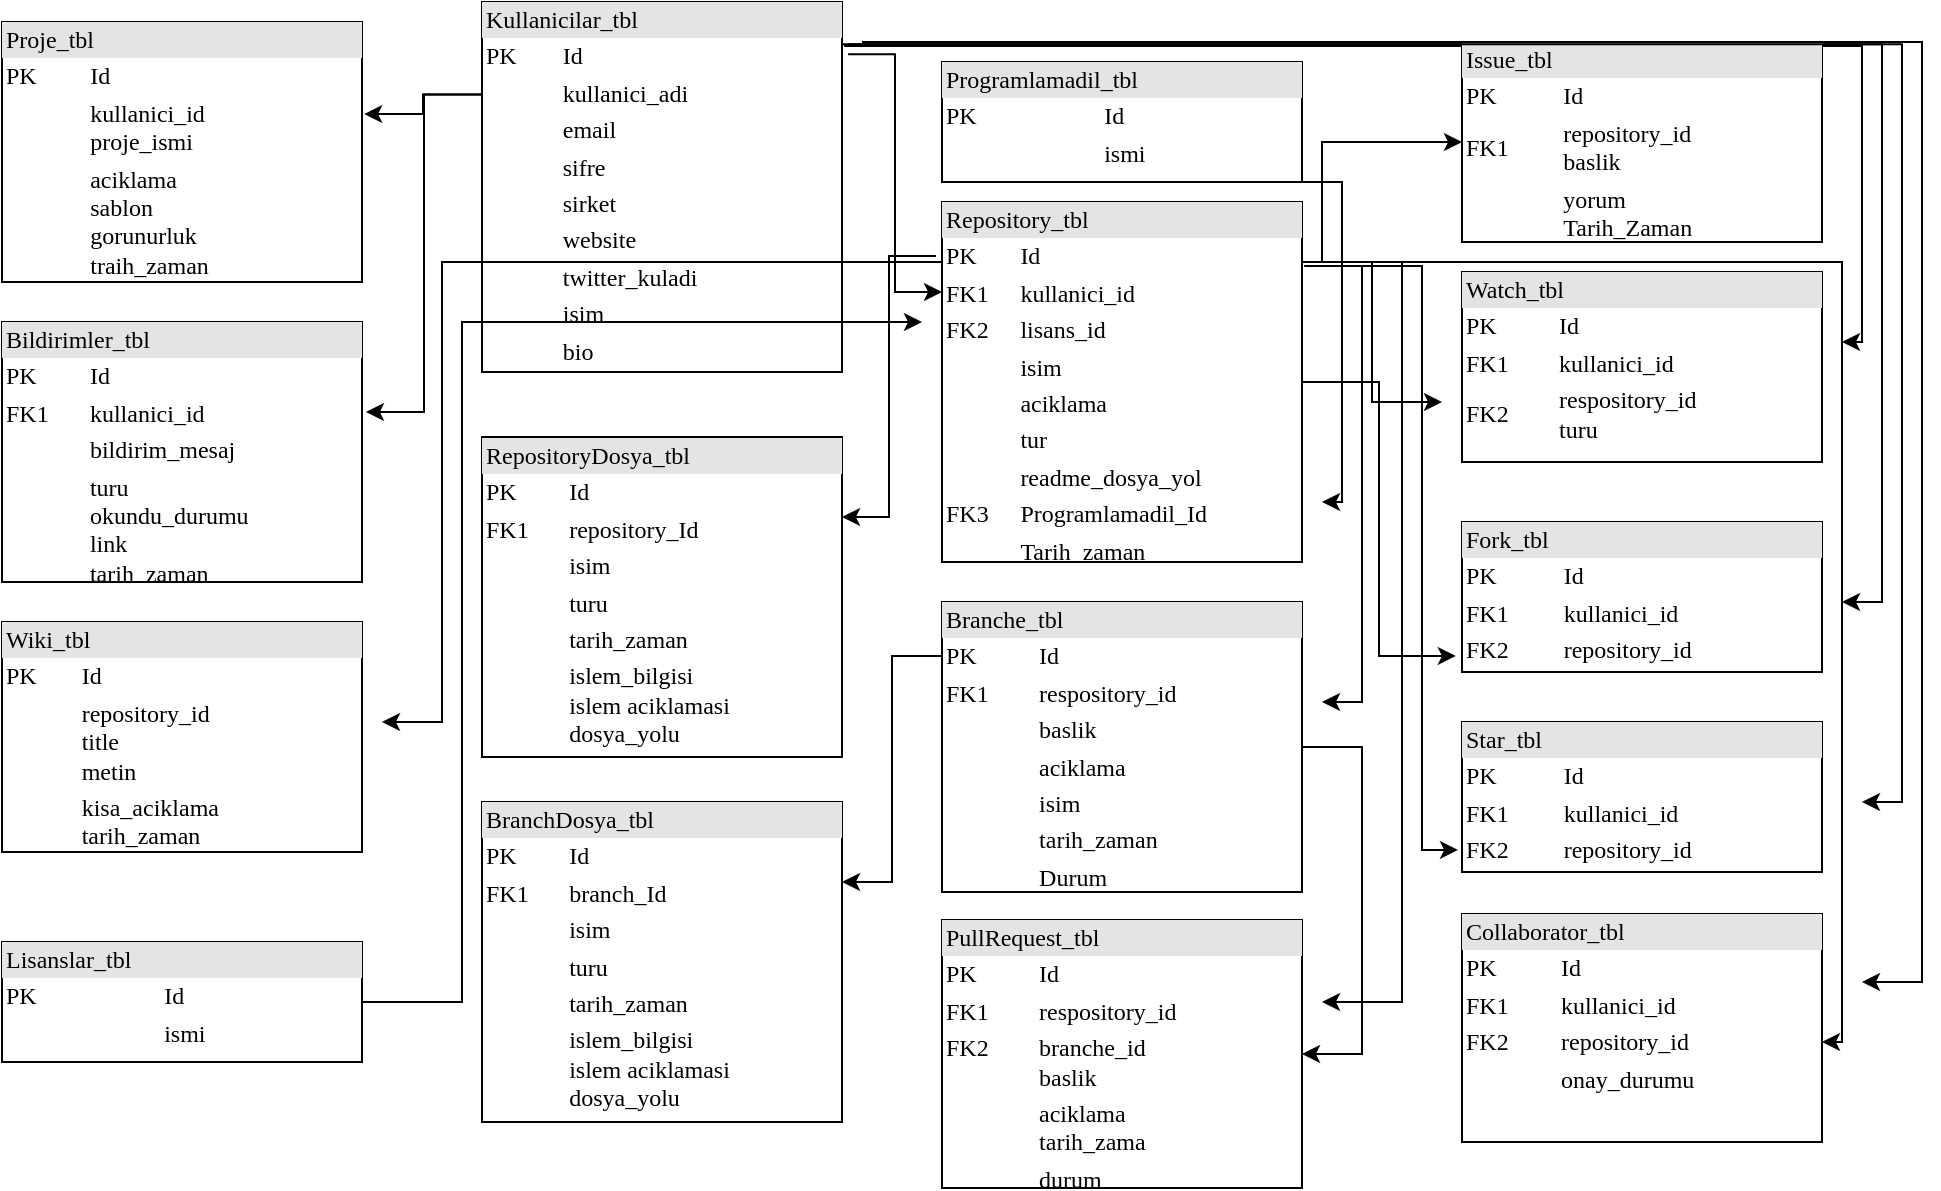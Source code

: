 <mxfile version="13.10.4" type="github">
  <diagram name="Page-1" id="2ca16b54-16f6-2749-3443-fa8db7711227">
    <mxGraphModel dx="1102" dy="624" grid="1" gridSize="10" guides="1" tooltips="1" connect="1" arrows="1" fold="1" page="1" pageScale="1" pageWidth="1100" pageHeight="850" background="#ffffff" math="0" shadow="0">
      <root>
        <mxCell id="0" />
        <mxCell id="1" parent="0" />
        <mxCell id="2ed32ef02a7f4228-1" value="&lt;div style=&quot;box-sizing: border-box ; width: 100% ; background: #e4e4e4 ; padding: 2px&quot;&gt;Proje_tbl&lt;/div&gt;&lt;table style=&quot;width: 100% ; font-size: 1em&quot; cellpadding=&quot;2&quot; cellspacing=&quot;0&quot;&gt;&lt;tbody&gt;&lt;tr&gt;&lt;td&gt;PK&lt;/td&gt;&lt;td&gt;Id&lt;/td&gt;&lt;/tr&gt;&lt;tr&gt;&lt;td&gt;&lt;br&gt;&lt;/td&gt;&lt;td&gt;kullanici_id&lt;br&gt;proje_ismi&lt;/td&gt;&lt;/tr&gt;&lt;tr&gt;&lt;td&gt;&lt;/td&gt;&lt;td&gt;aciklama&lt;br&gt;sablon&lt;br&gt;gorunurluk&lt;br&gt;traih_zaman&lt;br&gt;&lt;br&gt;&lt;/td&gt;&lt;/tr&gt;&lt;/tbody&gt;&lt;/table&gt;" style="verticalAlign=top;align=left;overflow=fill;html=1;rounded=0;shadow=0;comic=0;labelBackgroundColor=none;strokeWidth=1;fontFamily=Verdana;fontSize=12" parent="1" vertex="1">
          <mxGeometry x="80" y="10" width="180" height="130" as="geometry" />
        </mxCell>
        <mxCell id="2ed32ef02a7f4228-2" value="&lt;div style=&quot;box-sizing: border-box ; width: 100% ; background: #e4e4e4 ; padding: 2px&quot;&gt;RepositoryDosya_tbl&lt;/div&gt;&lt;table style=&quot;width: 100% ; font-size: 1em&quot; cellpadding=&quot;2&quot; cellspacing=&quot;0&quot;&gt;&lt;tbody&gt;&lt;tr&gt;&lt;td&gt;PK&lt;/td&gt;&lt;td&gt;Id&lt;/td&gt;&lt;/tr&gt;&lt;tr&gt;&lt;td&gt;FK1&lt;/td&gt;&lt;td&gt;repository_Id&lt;/td&gt;&lt;/tr&gt;&lt;tr&gt;&lt;td&gt;&lt;/td&gt;&lt;td&gt;isim&lt;/td&gt;&lt;/tr&gt;&lt;tr&gt;&lt;td&gt;&lt;br&gt;&lt;/td&gt;&lt;td&gt;turu&lt;/td&gt;&lt;/tr&gt;&lt;tr&gt;&lt;td&gt;&lt;br&gt;&lt;/td&gt;&lt;td&gt;tarih_zaman&lt;/td&gt;&lt;/tr&gt;&lt;tr&gt;&lt;td&gt;&lt;br&gt;&lt;/td&gt;&lt;td&gt;islem_bilgisi&lt;br&gt;islem aciklamasi&lt;br&gt;dosya_yolu&lt;br&gt;&lt;br&gt;&lt;/td&gt;&lt;/tr&gt;&lt;/tbody&gt;&lt;/table&gt;" style="verticalAlign=top;align=left;overflow=fill;html=1;rounded=0;shadow=0;comic=0;labelBackgroundColor=none;strokeWidth=1;fontFamily=Verdana;fontSize=12" parent="1" vertex="1">
          <mxGeometry x="320" y="217.5" width="180" height="160" as="geometry" />
        </mxCell>
        <mxCell id="YDPsS8VwjR-scALlK5ZJ-40" style="edgeStyle=elbowEdgeStyle;rounded=0;orthogonalLoop=1;jettySize=auto;html=1;" parent="1" source="2ed32ef02a7f4228-3" edge="1">
          <mxGeometry relative="1" as="geometry">
            <mxPoint x="740" y="250" as="targetPoint" />
            <Array as="points">
              <mxPoint x="750" y="90" />
            </Array>
          </mxGeometry>
        </mxCell>
        <mxCell id="2ed32ef02a7f4228-3" value="&lt;div style=&quot;box-sizing: border-box ; width: 100% ; background: #e4e4e4 ; padding: 2px&quot;&gt;Programlamadil_tbl&lt;/div&gt;&lt;table style=&quot;width: 100% ; font-size: 1em&quot; cellpadding=&quot;2&quot; cellspacing=&quot;0&quot;&gt;&lt;tbody&gt;&lt;tr&gt;&lt;td&gt;PK&lt;/td&gt;&lt;td&gt;Id&lt;/td&gt;&lt;/tr&gt;&lt;tr&gt;&lt;td&gt;&lt;br&gt;&lt;/td&gt;&lt;td&gt;ismi&lt;/td&gt;&lt;/tr&gt;&lt;/tbody&gt;&lt;/table&gt;" style="verticalAlign=top;align=left;overflow=fill;html=1;rounded=0;shadow=0;comic=0;labelBackgroundColor=none;strokeWidth=1;fontFamily=Verdana;fontSize=12" parent="1" vertex="1">
          <mxGeometry x="550" y="30" width="180" height="60" as="geometry" />
        </mxCell>
        <mxCell id="2ed32ef02a7f4228-4" value="&lt;div style=&quot;box-sizing: border-box ; width: 100% ; background: #e4e4e4 ; padding: 2px&quot;&gt;Bildirimler_tbl&lt;/div&gt;&lt;table style=&quot;width: 100% ; font-size: 1em&quot; cellpadding=&quot;2&quot; cellspacing=&quot;0&quot;&gt;&lt;tbody&gt;&lt;tr&gt;&lt;td&gt;PK&lt;/td&gt;&lt;td&gt;Id&lt;/td&gt;&lt;/tr&gt;&lt;tr&gt;&lt;td&gt;FK1&lt;/td&gt;&lt;td&gt;kullanici_id&lt;/td&gt;&lt;/tr&gt;&lt;tr&gt;&lt;td&gt;&lt;/td&gt;&lt;td&gt;bildirim_mesaj&lt;/td&gt;&lt;/tr&gt;&lt;tr&gt;&lt;td&gt;&lt;br&gt;&lt;/td&gt;&lt;td&gt;turu&lt;br&gt;okundu_durumu&lt;br&gt;link&lt;br&gt;tarih_zaman&lt;/td&gt;&lt;/tr&gt;&lt;/tbody&gt;&lt;/table&gt;" style="verticalAlign=top;align=left;overflow=fill;html=1;rounded=0;shadow=0;comic=0;labelBackgroundColor=none;strokeWidth=1;fontFamily=Verdana;fontSize=12" parent="1" vertex="1">
          <mxGeometry x="80" y="160" width="180" height="130" as="geometry" />
        </mxCell>
        <mxCell id="2ed32ef02a7f4228-5" value="&lt;div style=&quot;box-sizing: border-box ; width: 100% ; background: #e4e4e4 ; padding: 2px&quot;&gt;Wiki_tbl&lt;/div&gt;&lt;table style=&quot;width: 100% ; font-size: 1em&quot; cellpadding=&quot;2&quot; cellspacing=&quot;0&quot;&gt;&lt;tbody&gt;&lt;tr&gt;&lt;td&gt;PK&lt;/td&gt;&lt;td&gt;Id&lt;/td&gt;&lt;/tr&gt;&lt;tr&gt;&lt;td&gt;&lt;br&gt;&lt;/td&gt;&lt;td&gt;repository_id&lt;br&gt;title&lt;br&gt;metin&lt;/td&gt;&lt;/tr&gt;&lt;tr&gt;&lt;td&gt;&lt;/td&gt;&lt;td&gt;kisa_aciklama&lt;br&gt;tarih_zaman&lt;/td&gt;&lt;/tr&gt;&lt;/tbody&gt;&lt;/table&gt;" style="verticalAlign=top;align=left;overflow=fill;html=1;rounded=0;shadow=0;comic=0;labelBackgroundColor=none;strokeWidth=1;fontFamily=Verdana;fontSize=12" parent="1" vertex="1">
          <mxGeometry x="80" y="310" width="180" height="115" as="geometry" />
        </mxCell>
        <mxCell id="YDPsS8VwjR-scALlK5ZJ-44" style="edgeStyle=elbowEdgeStyle;rounded=0;orthogonalLoop=1;jettySize=auto;html=1;entryX=1;entryY=0.5;entryDx=0;entryDy=0;" parent="1" source="2ed32ef02a7f4228-6" target="YDPsS8VwjR-scALlK5ZJ-27" edge="1">
          <mxGeometry relative="1" as="geometry">
            <mxPoint x="750" y="520" as="targetPoint" />
            <Array as="points">
              <mxPoint x="760" y="450" />
            </Array>
          </mxGeometry>
        </mxCell>
        <mxCell id="YDPsS8VwjR-scALlK5ZJ-55" style="edgeStyle=elbowEdgeStyle;rounded=0;orthogonalLoop=1;jettySize=auto;html=1;entryX=1;entryY=0.25;entryDx=0;entryDy=0;exitX=0;exitY=0.186;exitDx=0;exitDy=0;exitPerimeter=0;" parent="1" source="2ed32ef02a7f4228-6" target="YDPsS8VwjR-scALlK5ZJ-54" edge="1">
          <mxGeometry relative="1" as="geometry" />
        </mxCell>
        <mxCell id="2ed32ef02a7f4228-6" value="&lt;div style=&quot;box-sizing: border-box ; width: 100% ; background: #e4e4e4 ; padding: 2px&quot;&gt;Branche_tbl&lt;/div&gt;&lt;table style=&quot;width: 100% ; font-size: 1em&quot; cellpadding=&quot;2&quot; cellspacing=&quot;0&quot;&gt;&lt;tbody&gt;&lt;tr&gt;&lt;td&gt;PK&lt;/td&gt;&lt;td&gt;Id&lt;/td&gt;&lt;/tr&gt;&lt;tr&gt;&lt;td&gt;FK1&lt;/td&gt;&lt;td&gt;respository_id&lt;/td&gt;&lt;/tr&gt;&lt;tr&gt;&lt;td&gt;&lt;/td&gt;&lt;td&gt;baslik&lt;/td&gt;&lt;/tr&gt;&lt;tr&gt;&lt;td&gt;&lt;br&gt;&lt;/td&gt;&lt;td&gt;aciklama&lt;/td&gt;&lt;/tr&gt;&lt;tr&gt;&lt;td&gt;&lt;br&gt;&lt;/td&gt;&lt;td&gt;isim&lt;/td&gt;&lt;/tr&gt;&lt;tr&gt;&lt;td&gt;&lt;br&gt;&lt;/td&gt;&lt;td&gt;tarih_zaman&lt;/td&gt;&lt;/tr&gt;&lt;tr&gt;&lt;td&gt;&lt;br&gt;&lt;/td&gt;&lt;td&gt;Durum&lt;/td&gt;&lt;/tr&gt;&lt;tr&gt;&lt;td&gt;&lt;/td&gt;&lt;td&gt;&lt;/td&gt;&lt;/tr&gt;&lt;/tbody&gt;&lt;/table&gt;" style="verticalAlign=top;align=left;overflow=fill;html=1;rounded=0;shadow=0;comic=0;labelBackgroundColor=none;strokeWidth=1;fontFamily=Verdana;fontSize=12" parent="1" vertex="1">
          <mxGeometry x="550" y="300" width="180" height="145" as="geometry" />
        </mxCell>
        <mxCell id="2ed32ef02a7f4228-7" value="&lt;div style=&quot;box-sizing: border-box ; width: 100% ; background: #e4e4e4 ; padding: 2px&quot;&gt;Fork_tbl&lt;/div&gt;&lt;table style=&quot;width: 100% ; font-size: 1em&quot; cellpadding=&quot;2&quot; cellspacing=&quot;0&quot;&gt;&lt;tbody&gt;&lt;tr&gt;&lt;td&gt;PK&lt;/td&gt;&lt;td&gt;Id&lt;/td&gt;&lt;/tr&gt;&lt;tr&gt;&lt;td&gt;FK1&lt;/td&gt;&lt;td&gt;kullanici_id&lt;/td&gt;&lt;/tr&gt;&lt;tr&gt;&lt;td&gt;FK2&lt;/td&gt;&lt;td&gt;repository_id&lt;/td&gt;&lt;/tr&gt;&lt;tr&gt;&lt;td&gt;&lt;/td&gt;&lt;td&gt;&lt;/td&gt;&lt;/tr&gt;&lt;/tbody&gt;&lt;/table&gt;" style="verticalAlign=top;align=left;overflow=fill;html=1;rounded=0;shadow=0;comic=0;labelBackgroundColor=none;strokeWidth=1;fontFamily=Verdana;fontSize=12" parent="1" vertex="1">
          <mxGeometry x="810" y="260" width="180" height="75" as="geometry" />
        </mxCell>
        <mxCell id="YDPsS8VwjR-scALlK5ZJ-32" style="edgeStyle=elbowEdgeStyle;rounded=0;orthogonalLoop=1;jettySize=auto;html=1;entryX=1.006;entryY=0.354;entryDx=0;entryDy=0;entryPerimeter=0;exitX=0;exitY=0.25;exitDx=0;exitDy=0;" parent="1" source="2ed32ef02a7f4228-8" target="YDPsS8VwjR-scALlK5ZJ-30" edge="1">
          <mxGeometry relative="1" as="geometry" />
        </mxCell>
        <mxCell id="YDPsS8VwjR-scALlK5ZJ-33" style="edgeStyle=elbowEdgeStyle;rounded=0;orthogonalLoop=1;jettySize=auto;html=1;entryX=1.011;entryY=0.346;entryDx=0;entryDy=0;entryPerimeter=0;exitX=0;exitY=0.25;exitDx=0;exitDy=0;" parent="1" source="2ed32ef02a7f4228-8" target="2ed32ef02a7f4228-4" edge="1">
          <mxGeometry relative="1" as="geometry" />
        </mxCell>
        <mxCell id="YDPsS8VwjR-scALlK5ZJ-42" style="edgeStyle=elbowEdgeStyle;rounded=0;orthogonalLoop=1;jettySize=auto;html=1;entryX=0;entryY=0.25;entryDx=0;entryDy=0;exitX=1.017;exitY=0.141;exitDx=0;exitDy=0;exitPerimeter=0;" parent="1" source="2ed32ef02a7f4228-8" target="2ed32ef02a7f4228-10" edge="1">
          <mxGeometry relative="1" as="geometry" />
        </mxCell>
        <mxCell id="YDPsS8VwjR-scALlK5ZJ-50" style="edgeStyle=elbowEdgeStyle;rounded=0;orthogonalLoop=1;jettySize=auto;html=1;exitX=1.006;exitY=0.119;exitDx=0;exitDy=0;exitPerimeter=0;" parent="1" source="2ed32ef02a7f4228-8" edge="1">
          <mxGeometry relative="1" as="geometry">
            <mxPoint x="1000" y="170" as="targetPoint" />
            <Array as="points">
              <mxPoint x="1010" y="100" />
            </Array>
          </mxGeometry>
        </mxCell>
        <mxCell id="YDPsS8VwjR-scALlK5ZJ-51" style="edgeStyle=elbowEdgeStyle;rounded=0;orthogonalLoop=1;jettySize=auto;html=1;exitX=1;exitY=0.114;exitDx=0;exitDy=0;exitPerimeter=0;" parent="1" source="2ed32ef02a7f4228-8" edge="1">
          <mxGeometry relative="1" as="geometry">
            <mxPoint x="1000" y="300" as="targetPoint" />
            <Array as="points">
              <mxPoint x="1020" y="270" />
            </Array>
          </mxGeometry>
        </mxCell>
        <mxCell id="2ed32ef02a7f4228-8" value="&lt;div style=&quot;box-sizing: border-box ; width: 100% ; background: #e4e4e4 ; padding: 2px&quot;&gt;Kullanicilar_tbl&lt;/div&gt;&lt;table style=&quot;width: 100% ; font-size: 1em&quot; cellpadding=&quot;2&quot; cellspacing=&quot;0&quot;&gt;&lt;tbody&gt;&lt;tr&gt;&lt;td&gt;PK&lt;/td&gt;&lt;td&gt;Id&lt;/td&gt;&lt;/tr&gt;&lt;tr&gt;&lt;td&gt;&lt;br&gt;&lt;/td&gt;&lt;td&gt;kullanici_adi&lt;/td&gt;&lt;/tr&gt;&lt;tr&gt;&lt;td&gt;&lt;/td&gt;&lt;td&gt;email&lt;/td&gt;&lt;/tr&gt;&lt;tr&gt;&lt;td&gt;&lt;br&gt;&lt;/td&gt;&lt;td&gt;sifre&lt;/td&gt;&lt;/tr&gt;&lt;tr&gt;&lt;td&gt;&lt;br&gt;&lt;/td&gt;&lt;td&gt;sirket&lt;/td&gt;&lt;/tr&gt;&lt;tr&gt;&lt;td&gt;&lt;br&gt;&lt;/td&gt;&lt;td&gt;website&lt;/td&gt;&lt;/tr&gt;&lt;tr&gt;&lt;td&gt;&lt;br&gt;&lt;/td&gt;&lt;td&gt;twitter_kuladi&lt;/td&gt;&lt;/tr&gt;&lt;tr&gt;&lt;td&gt;&lt;br&gt;&lt;/td&gt;&lt;td&gt;isim&lt;/td&gt;&lt;/tr&gt;&lt;tr&gt;&lt;td&gt;&lt;br&gt;&lt;/td&gt;&lt;td&gt;bio&lt;/td&gt;&lt;/tr&gt;&lt;/tbody&gt;&lt;/table&gt;" style="verticalAlign=top;align=left;overflow=fill;html=1;rounded=0;shadow=0;comic=0;labelBackgroundColor=none;strokeWidth=1;fontFamily=Verdana;fontSize=12" parent="1" vertex="1">
          <mxGeometry x="320" width="180" height="185" as="geometry" />
        </mxCell>
        <mxCell id="2ed32ef02a7f4228-9" value="&lt;div style=&quot;box-sizing: border-box ; width: 100% ; background: #e4e4e4 ; padding: 2px&quot;&gt;Watch_tbl&lt;/div&gt;&lt;table style=&quot;width: 100% ; font-size: 1em&quot; cellpadding=&quot;2&quot; cellspacing=&quot;0&quot;&gt;&lt;tbody&gt;&lt;tr&gt;&lt;td&gt;PK&lt;/td&gt;&lt;td&gt;Id&lt;/td&gt;&lt;/tr&gt;&lt;tr&gt;&lt;td&gt;FK1&lt;/td&gt;&lt;td&gt;kullanici_id&lt;/td&gt;&lt;/tr&gt;&lt;tr&gt;&lt;td&gt;FK2&lt;/td&gt;&lt;td&gt;respository_id&lt;br&gt;turu&lt;/td&gt;&lt;/tr&gt;&lt;/tbody&gt;&lt;/table&gt;" style="verticalAlign=top;align=left;overflow=fill;html=1;rounded=0;shadow=0;comic=0;labelBackgroundColor=none;strokeWidth=1;fontFamily=Verdana;fontSize=12" parent="1" vertex="1">
          <mxGeometry x="810" y="135" width="180" height="95" as="geometry" />
        </mxCell>
        <mxCell id="YDPsS8VwjR-scALlK5ZJ-35" style="edgeStyle=elbowEdgeStyle;rounded=0;orthogonalLoop=1;jettySize=auto;html=1;exitX=0;exitY=0.167;exitDx=0;exitDy=0;exitPerimeter=0;" parent="1" source="2ed32ef02a7f4228-10" edge="1">
          <mxGeometry relative="1" as="geometry">
            <mxPoint x="270" y="360" as="targetPoint" />
            <Array as="points">
              <mxPoint x="300" y="240" />
            </Array>
          </mxGeometry>
        </mxCell>
        <mxCell id="YDPsS8VwjR-scALlK5ZJ-37" style="edgeStyle=elbowEdgeStyle;rounded=0;orthogonalLoop=1;jettySize=auto;html=1;entryX=1;entryY=0.25;entryDx=0;entryDy=0;exitX=-0.017;exitY=0.15;exitDx=0;exitDy=0;exitPerimeter=0;" parent="1" source="2ed32ef02a7f4228-10" target="2ed32ef02a7f4228-2" edge="1">
          <mxGeometry relative="1" as="geometry">
            <mxPoint x="530" y="130" as="sourcePoint" />
          </mxGeometry>
        </mxCell>
        <mxCell id="YDPsS8VwjR-scALlK5ZJ-41" style="edgeStyle=elbowEdgeStyle;rounded=0;orthogonalLoop=1;jettySize=auto;html=1;entryX=0;entryY=0.5;entryDx=0;entryDy=0;" parent="1" source="2ed32ef02a7f4228-10" target="2ed32ef02a7f4228-11" edge="1">
          <mxGeometry relative="1" as="geometry">
            <Array as="points">
              <mxPoint x="740" y="130" />
            </Array>
          </mxGeometry>
        </mxCell>
        <mxCell id="YDPsS8VwjR-scALlK5ZJ-43" style="edgeStyle=elbowEdgeStyle;rounded=0;orthogonalLoop=1;jettySize=auto;html=1;exitX=1.022;exitY=0.178;exitDx=0;exitDy=0;exitPerimeter=0;" parent="1" source="2ed32ef02a7f4228-10" edge="1">
          <mxGeometry relative="1" as="geometry">
            <mxPoint x="740" y="350" as="targetPoint" />
            <Array as="points">
              <mxPoint x="760" y="270" />
            </Array>
          </mxGeometry>
        </mxCell>
        <mxCell id="YDPsS8VwjR-scALlK5ZJ-45" style="edgeStyle=elbowEdgeStyle;rounded=0;orthogonalLoop=1;jettySize=auto;html=1;" parent="1" edge="1">
          <mxGeometry relative="1" as="geometry">
            <mxPoint x="740" y="500" as="targetPoint" />
            <mxPoint x="740" y="130" as="sourcePoint" />
            <Array as="points">
              <mxPoint x="780" y="320" />
            </Array>
          </mxGeometry>
        </mxCell>
        <mxCell id="YDPsS8VwjR-scALlK5ZJ-46" style="edgeStyle=elbowEdgeStyle;rounded=0;orthogonalLoop=1;jettySize=auto;html=1;exitX=1;exitY=0.167;exitDx=0;exitDy=0;exitPerimeter=0;" parent="1" source="2ed32ef02a7f4228-10" edge="1">
          <mxGeometry relative="1" as="geometry">
            <mxPoint x="800" y="200" as="targetPoint" />
          </mxGeometry>
        </mxCell>
        <mxCell id="YDPsS8VwjR-scALlK5ZJ-47" style="edgeStyle=elbowEdgeStyle;rounded=0;orthogonalLoop=1;jettySize=auto;html=1;entryX=-0.017;entryY=0.893;entryDx=0;entryDy=0;entryPerimeter=0;" parent="1" source="2ed32ef02a7f4228-10" target="2ed32ef02a7f4228-7" edge="1">
          <mxGeometry relative="1" as="geometry" />
        </mxCell>
        <mxCell id="YDPsS8VwjR-scALlK5ZJ-48" style="edgeStyle=elbowEdgeStyle;rounded=0;orthogonalLoop=1;jettySize=auto;html=1;entryX=-0.011;entryY=0.853;entryDx=0;entryDy=0;entryPerimeter=0;exitX=1.006;exitY=0.178;exitDx=0;exitDy=0;exitPerimeter=0;" parent="1" source="2ed32ef02a7f4228-10" target="YDPsS8VwjR-scALlK5ZJ-26" edge="1">
          <mxGeometry relative="1" as="geometry">
            <Array as="points">
              <mxPoint x="790" y="320" />
            </Array>
          </mxGeometry>
        </mxCell>
        <mxCell id="YDPsS8VwjR-scALlK5ZJ-49" style="edgeStyle=elbowEdgeStyle;rounded=0;orthogonalLoop=1;jettySize=auto;html=1;entryX=1;entryY=0.561;entryDx=0;entryDy=0;entryPerimeter=0;exitX=0.994;exitY=0.167;exitDx=0;exitDy=0;exitPerimeter=0;" parent="1" source="2ed32ef02a7f4228-10" target="YDPsS8VwjR-scALlK5ZJ-29" edge="1">
          <mxGeometry relative="1" as="geometry">
            <Array as="points">
              <mxPoint x="1000" y="330" />
            </Array>
          </mxGeometry>
        </mxCell>
        <mxCell id="2ed32ef02a7f4228-10" value="&lt;div style=&quot;box-sizing: border-box ; width: 100% ; background: #e4e4e4 ; padding: 2px&quot;&gt;Repository_tbl&lt;/div&gt;&lt;table style=&quot;width: 100% ; font-size: 1em&quot; cellpadding=&quot;2&quot; cellspacing=&quot;0&quot;&gt;&lt;tbody&gt;&lt;tr&gt;&lt;td&gt;PK&lt;/td&gt;&lt;td&gt;Id&lt;/td&gt;&lt;/tr&gt;&lt;tr&gt;&lt;td&gt;FK1&lt;/td&gt;&lt;td&gt;kullanici_id&lt;/td&gt;&lt;/tr&gt;&lt;tr&gt;&lt;td&gt;FK2&lt;/td&gt;&lt;td&gt;lisans_id&lt;/td&gt;&lt;/tr&gt;&lt;tr&gt;&lt;td&gt;&lt;br&gt;&lt;/td&gt;&lt;td&gt;isim&lt;/td&gt;&lt;/tr&gt;&lt;tr&gt;&lt;td&gt;&lt;br&gt;&lt;/td&gt;&lt;td&gt;aciklama&lt;/td&gt;&lt;/tr&gt;&lt;tr&gt;&lt;td&gt;&lt;br&gt;&lt;/td&gt;&lt;td&gt;tur&lt;/td&gt;&lt;/tr&gt;&lt;tr&gt;&lt;td&gt;&lt;br&gt;&lt;/td&gt;&lt;td&gt;readme_dosya_yol&lt;/td&gt;&lt;/tr&gt;&lt;tr&gt;&lt;td&gt;FK3&lt;/td&gt;&lt;td&gt;Programlamadil_Id&lt;/td&gt;&lt;/tr&gt;&lt;tr&gt;&lt;td&gt;&lt;br&gt;&lt;/td&gt;&lt;td&gt;Tarih_zaman&lt;/td&gt;&lt;/tr&gt;&lt;tr&gt;&lt;td&gt;&lt;/td&gt;&lt;td&gt;&lt;/td&gt;&lt;/tr&gt;&lt;/tbody&gt;&lt;/table&gt;" style="verticalAlign=top;align=left;overflow=fill;html=1;rounded=0;shadow=0;comic=0;labelBackgroundColor=none;strokeWidth=1;fontFamily=Verdana;fontSize=12" parent="1" vertex="1">
          <mxGeometry x="550" y="100" width="180" height="180" as="geometry" />
        </mxCell>
        <mxCell id="2ed32ef02a7f4228-11" value="&lt;div style=&quot;box-sizing: border-box ; width: 100% ; background: #e4e4e4 ; padding: 2px&quot;&gt;Issue_tbl&lt;/div&gt;&lt;table style=&quot;width: 100% ; font-size: 1em&quot; cellpadding=&quot;2&quot; cellspacing=&quot;0&quot;&gt;&lt;tbody&gt;&lt;tr&gt;&lt;td&gt;PK&lt;/td&gt;&lt;td&gt;Id&lt;/td&gt;&lt;/tr&gt;&lt;tr&gt;&lt;td&gt;FK1&lt;/td&gt;&lt;td&gt;repository_id&lt;br&gt;baslik&lt;/td&gt;&lt;/tr&gt;&lt;tr&gt;&lt;td&gt;&lt;/td&gt;&lt;td&gt;yorum&lt;br&gt;Tarih_Zaman&lt;/td&gt;&lt;/tr&gt;&lt;/tbody&gt;&lt;/table&gt;" style="verticalAlign=top;align=left;overflow=fill;html=1;rounded=0;shadow=0;comic=0;labelBackgroundColor=none;strokeWidth=1;fontFamily=Verdana;fontSize=12" parent="1" vertex="1">
          <mxGeometry x="810" y="20" width="180" height="100" as="geometry" />
        </mxCell>
        <mxCell id="YDPsS8VwjR-scALlK5ZJ-36" style="edgeStyle=elbowEdgeStyle;rounded=0;orthogonalLoop=1;jettySize=auto;html=1;" parent="1" source="2ed32ef02a7f4228-12" edge="1">
          <mxGeometry relative="1" as="geometry">
            <mxPoint x="540" y="160" as="targetPoint" />
            <Array as="points">
              <mxPoint x="310" y="340" />
            </Array>
          </mxGeometry>
        </mxCell>
        <mxCell id="2ed32ef02a7f4228-12" value="&lt;div style=&quot;box-sizing: border-box ; width: 100% ; background: #e4e4e4 ; padding: 2px&quot;&gt;Lisanslar_tbl&lt;/div&gt;&lt;table style=&quot;width: 100% ; font-size: 1em&quot; cellpadding=&quot;2&quot; cellspacing=&quot;0&quot;&gt;&lt;tbody&gt;&lt;tr&gt;&lt;td&gt;PK&lt;/td&gt;&lt;td&gt;Id&lt;/td&gt;&lt;/tr&gt;&lt;tr&gt;&lt;td&gt;&lt;br&gt;&lt;/td&gt;&lt;td&gt;ismi&lt;/td&gt;&lt;/tr&gt;&lt;tr&gt;&lt;td&gt;&lt;/td&gt;&lt;td&gt;&lt;/td&gt;&lt;/tr&gt;&lt;/tbody&gt;&lt;/table&gt;" style="verticalAlign=top;align=left;overflow=fill;html=1;rounded=0;shadow=0;comic=0;labelBackgroundColor=none;strokeWidth=1;fontFamily=Verdana;fontSize=12" parent="1" vertex="1">
          <mxGeometry x="80" y="470" width="180" height="60" as="geometry" />
        </mxCell>
        <mxCell id="YDPsS8VwjR-scALlK5ZJ-26" value="&lt;div style=&quot;box-sizing: border-box ; width: 100% ; background: #e4e4e4 ; padding: 2px&quot;&gt;Star_tbl&lt;/div&gt;&lt;table style=&quot;width: 100% ; font-size: 1em&quot; cellpadding=&quot;2&quot; cellspacing=&quot;0&quot;&gt;&lt;tbody&gt;&lt;tr&gt;&lt;td&gt;PK&lt;/td&gt;&lt;td&gt;Id&lt;/td&gt;&lt;/tr&gt;&lt;tr&gt;&lt;td&gt;FK1&lt;/td&gt;&lt;td&gt;kullanici_id&lt;/td&gt;&lt;/tr&gt;&lt;tr&gt;&lt;td&gt;FK2&lt;/td&gt;&lt;td&gt;repository_id&lt;/td&gt;&lt;/tr&gt;&lt;tr&gt;&lt;td&gt;&lt;/td&gt;&lt;td&gt;&lt;/td&gt;&lt;/tr&gt;&lt;/tbody&gt;&lt;/table&gt;" style="verticalAlign=top;align=left;overflow=fill;html=1;rounded=0;shadow=0;comic=0;labelBackgroundColor=none;strokeWidth=1;fontFamily=Verdana;fontSize=12" parent="1" vertex="1">
          <mxGeometry x="810" y="360" width="180" height="75" as="geometry" />
        </mxCell>
        <mxCell id="YDPsS8VwjR-scALlK5ZJ-27" value="&lt;div style=&quot;box-sizing: border-box ; width: 100% ; background: #e4e4e4 ; padding: 2px&quot;&gt;PullRequest_tbl&lt;/div&gt;&lt;table style=&quot;width: 100% ; font-size: 1em&quot; cellpadding=&quot;2&quot; cellspacing=&quot;0&quot;&gt;&lt;tbody&gt;&lt;tr&gt;&lt;td&gt;PK&lt;/td&gt;&lt;td&gt;Id&lt;/td&gt;&lt;/tr&gt;&lt;tr&gt;&lt;td&gt;FK1&lt;/td&gt;&lt;td&gt;respository_id&lt;/td&gt;&lt;/tr&gt;&lt;tr&gt;&lt;td&gt;FK2&lt;br&gt;&lt;br&gt;&lt;/td&gt;&lt;td&gt;branche_id&lt;br&gt;baslik&lt;/td&gt;&lt;/tr&gt;&lt;tr&gt;&lt;td&gt;&lt;br&gt;&lt;/td&gt;&lt;td&gt;aciklama&lt;br&gt;tarih_zama&lt;/td&gt;&lt;/tr&gt;&lt;tr&gt;&lt;td&gt;&lt;br&gt;&lt;/td&gt;&lt;td&gt;durum&lt;/td&gt;&lt;/tr&gt;&lt;/tbody&gt;&lt;/table&gt;" style="verticalAlign=top;align=left;overflow=fill;html=1;rounded=0;shadow=0;comic=0;labelBackgroundColor=none;strokeWidth=1;fontFamily=Verdana;fontSize=12" parent="1" vertex="1">
          <mxGeometry x="550" y="459" width="180" height="134" as="geometry" />
        </mxCell>
        <mxCell id="YDPsS8VwjR-scALlK5ZJ-29" value="&lt;div style=&quot;box-sizing: border-box ; width: 100% ; background: #e4e4e4 ; padding: 2px&quot;&gt;Collaborator_tbl&lt;/div&gt;&lt;table style=&quot;width: 100% ; font-size: 1em&quot; cellpadding=&quot;2&quot; cellspacing=&quot;0&quot;&gt;&lt;tbody&gt;&lt;tr&gt;&lt;td&gt;PK&lt;/td&gt;&lt;td&gt;Id&lt;/td&gt;&lt;/tr&gt;&lt;tr&gt;&lt;td&gt;FK1&lt;/td&gt;&lt;td&gt;kullanici_id&lt;/td&gt;&lt;/tr&gt;&lt;tr&gt;&lt;td&gt;FK2&lt;/td&gt;&lt;td&gt;repository_id&lt;/td&gt;&lt;/tr&gt;&lt;tr&gt;&lt;td&gt;&lt;/td&gt;&lt;td&gt;onay_durumu&lt;/td&gt;&lt;/tr&gt;&lt;/tbody&gt;&lt;/table&gt;" style="verticalAlign=top;align=left;overflow=fill;html=1;rounded=0;shadow=0;comic=0;labelBackgroundColor=none;strokeWidth=1;fontFamily=Verdana;fontSize=12" parent="1" vertex="1">
          <mxGeometry x="810" y="456" width="180" height="114" as="geometry" />
        </mxCell>
        <mxCell id="YDPsS8VwjR-scALlK5ZJ-30" value="&lt;div style=&quot;box-sizing: border-box ; width: 100% ; background: #e4e4e4 ; padding: 2px&quot;&gt;Proje_tbl&lt;/div&gt;&lt;table style=&quot;width: 100% ; font-size: 1em&quot; cellpadding=&quot;2&quot; cellspacing=&quot;0&quot;&gt;&lt;tbody&gt;&lt;tr&gt;&lt;td&gt;PK&lt;/td&gt;&lt;td&gt;Id&lt;/td&gt;&lt;/tr&gt;&lt;tr&gt;&lt;td&gt;&lt;br&gt;&lt;/td&gt;&lt;td&gt;kullanici_id&lt;br&gt;proje_ismi&lt;/td&gt;&lt;/tr&gt;&lt;tr&gt;&lt;td&gt;&lt;/td&gt;&lt;td&gt;aciklama&lt;br&gt;sablon&lt;br&gt;gorunurluk&lt;br&gt;traih_zaman&lt;br&gt;&lt;br&gt;&lt;/td&gt;&lt;/tr&gt;&lt;/tbody&gt;&lt;/table&gt;" style="verticalAlign=top;align=left;overflow=fill;html=1;rounded=0;shadow=0;comic=0;labelBackgroundColor=none;strokeWidth=1;fontFamily=Verdana;fontSize=12" parent="1" vertex="1">
          <mxGeometry x="80" y="10" width="180" height="130" as="geometry" />
        </mxCell>
        <mxCell id="YDPsS8VwjR-scALlK5ZJ-52" style="edgeStyle=elbowEdgeStyle;rounded=0;orthogonalLoop=1;jettySize=auto;html=1;exitX=1.017;exitY=0.114;exitDx=0;exitDy=0;exitPerimeter=0;" parent="1" source="2ed32ef02a7f4228-8" edge="1">
          <mxGeometry relative="1" as="geometry">
            <mxPoint x="1010" y="400" as="targetPoint" />
            <mxPoint x="510" y="31.09" as="sourcePoint" />
            <Array as="points">
              <mxPoint x="1030" y="280" />
            </Array>
          </mxGeometry>
        </mxCell>
        <mxCell id="YDPsS8VwjR-scALlK5ZJ-53" style="edgeStyle=elbowEdgeStyle;rounded=0;orthogonalLoop=1;jettySize=auto;html=1;" parent="1" edge="1">
          <mxGeometry relative="1" as="geometry">
            <mxPoint x="1010" y="490" as="targetPoint" />
            <mxPoint x="510" y="20" as="sourcePoint" />
            <Array as="points">
              <mxPoint x="1040" y="290" />
            </Array>
          </mxGeometry>
        </mxCell>
        <mxCell id="YDPsS8VwjR-scALlK5ZJ-54" value="&lt;div style=&quot;box-sizing: border-box ; width: 100% ; background: #e4e4e4 ; padding: 2px&quot;&gt;BranchDosya_tbl&lt;/div&gt;&lt;table style=&quot;width: 100% ; font-size: 1em&quot; cellpadding=&quot;2&quot; cellspacing=&quot;0&quot;&gt;&lt;tbody&gt;&lt;tr&gt;&lt;td&gt;PK&lt;/td&gt;&lt;td&gt;Id&lt;/td&gt;&lt;/tr&gt;&lt;tr&gt;&lt;td&gt;FK1&lt;/td&gt;&lt;td&gt;branch_Id&lt;/td&gt;&lt;/tr&gt;&lt;tr&gt;&lt;td&gt;&lt;/td&gt;&lt;td&gt;isim&lt;/td&gt;&lt;/tr&gt;&lt;tr&gt;&lt;td&gt;&lt;br&gt;&lt;/td&gt;&lt;td&gt;turu&lt;/td&gt;&lt;/tr&gt;&lt;tr&gt;&lt;td&gt;&lt;br&gt;&lt;/td&gt;&lt;td&gt;tarih_zaman&lt;/td&gt;&lt;/tr&gt;&lt;tr&gt;&lt;td&gt;&lt;br&gt;&lt;/td&gt;&lt;td&gt;islem_bilgisi&lt;br&gt;islem aciklamasi&lt;br&gt;dosya_yolu&lt;br&gt;&lt;br&gt;&lt;/td&gt;&lt;/tr&gt;&lt;/tbody&gt;&lt;/table&gt;" style="verticalAlign=top;align=left;overflow=fill;html=1;rounded=0;shadow=0;comic=0;labelBackgroundColor=none;strokeWidth=1;fontFamily=Verdana;fontSize=12" parent="1" vertex="1">
          <mxGeometry x="320" y="400" width="180" height="160" as="geometry" />
        </mxCell>
      </root>
    </mxGraphModel>
  </diagram>
</mxfile>
